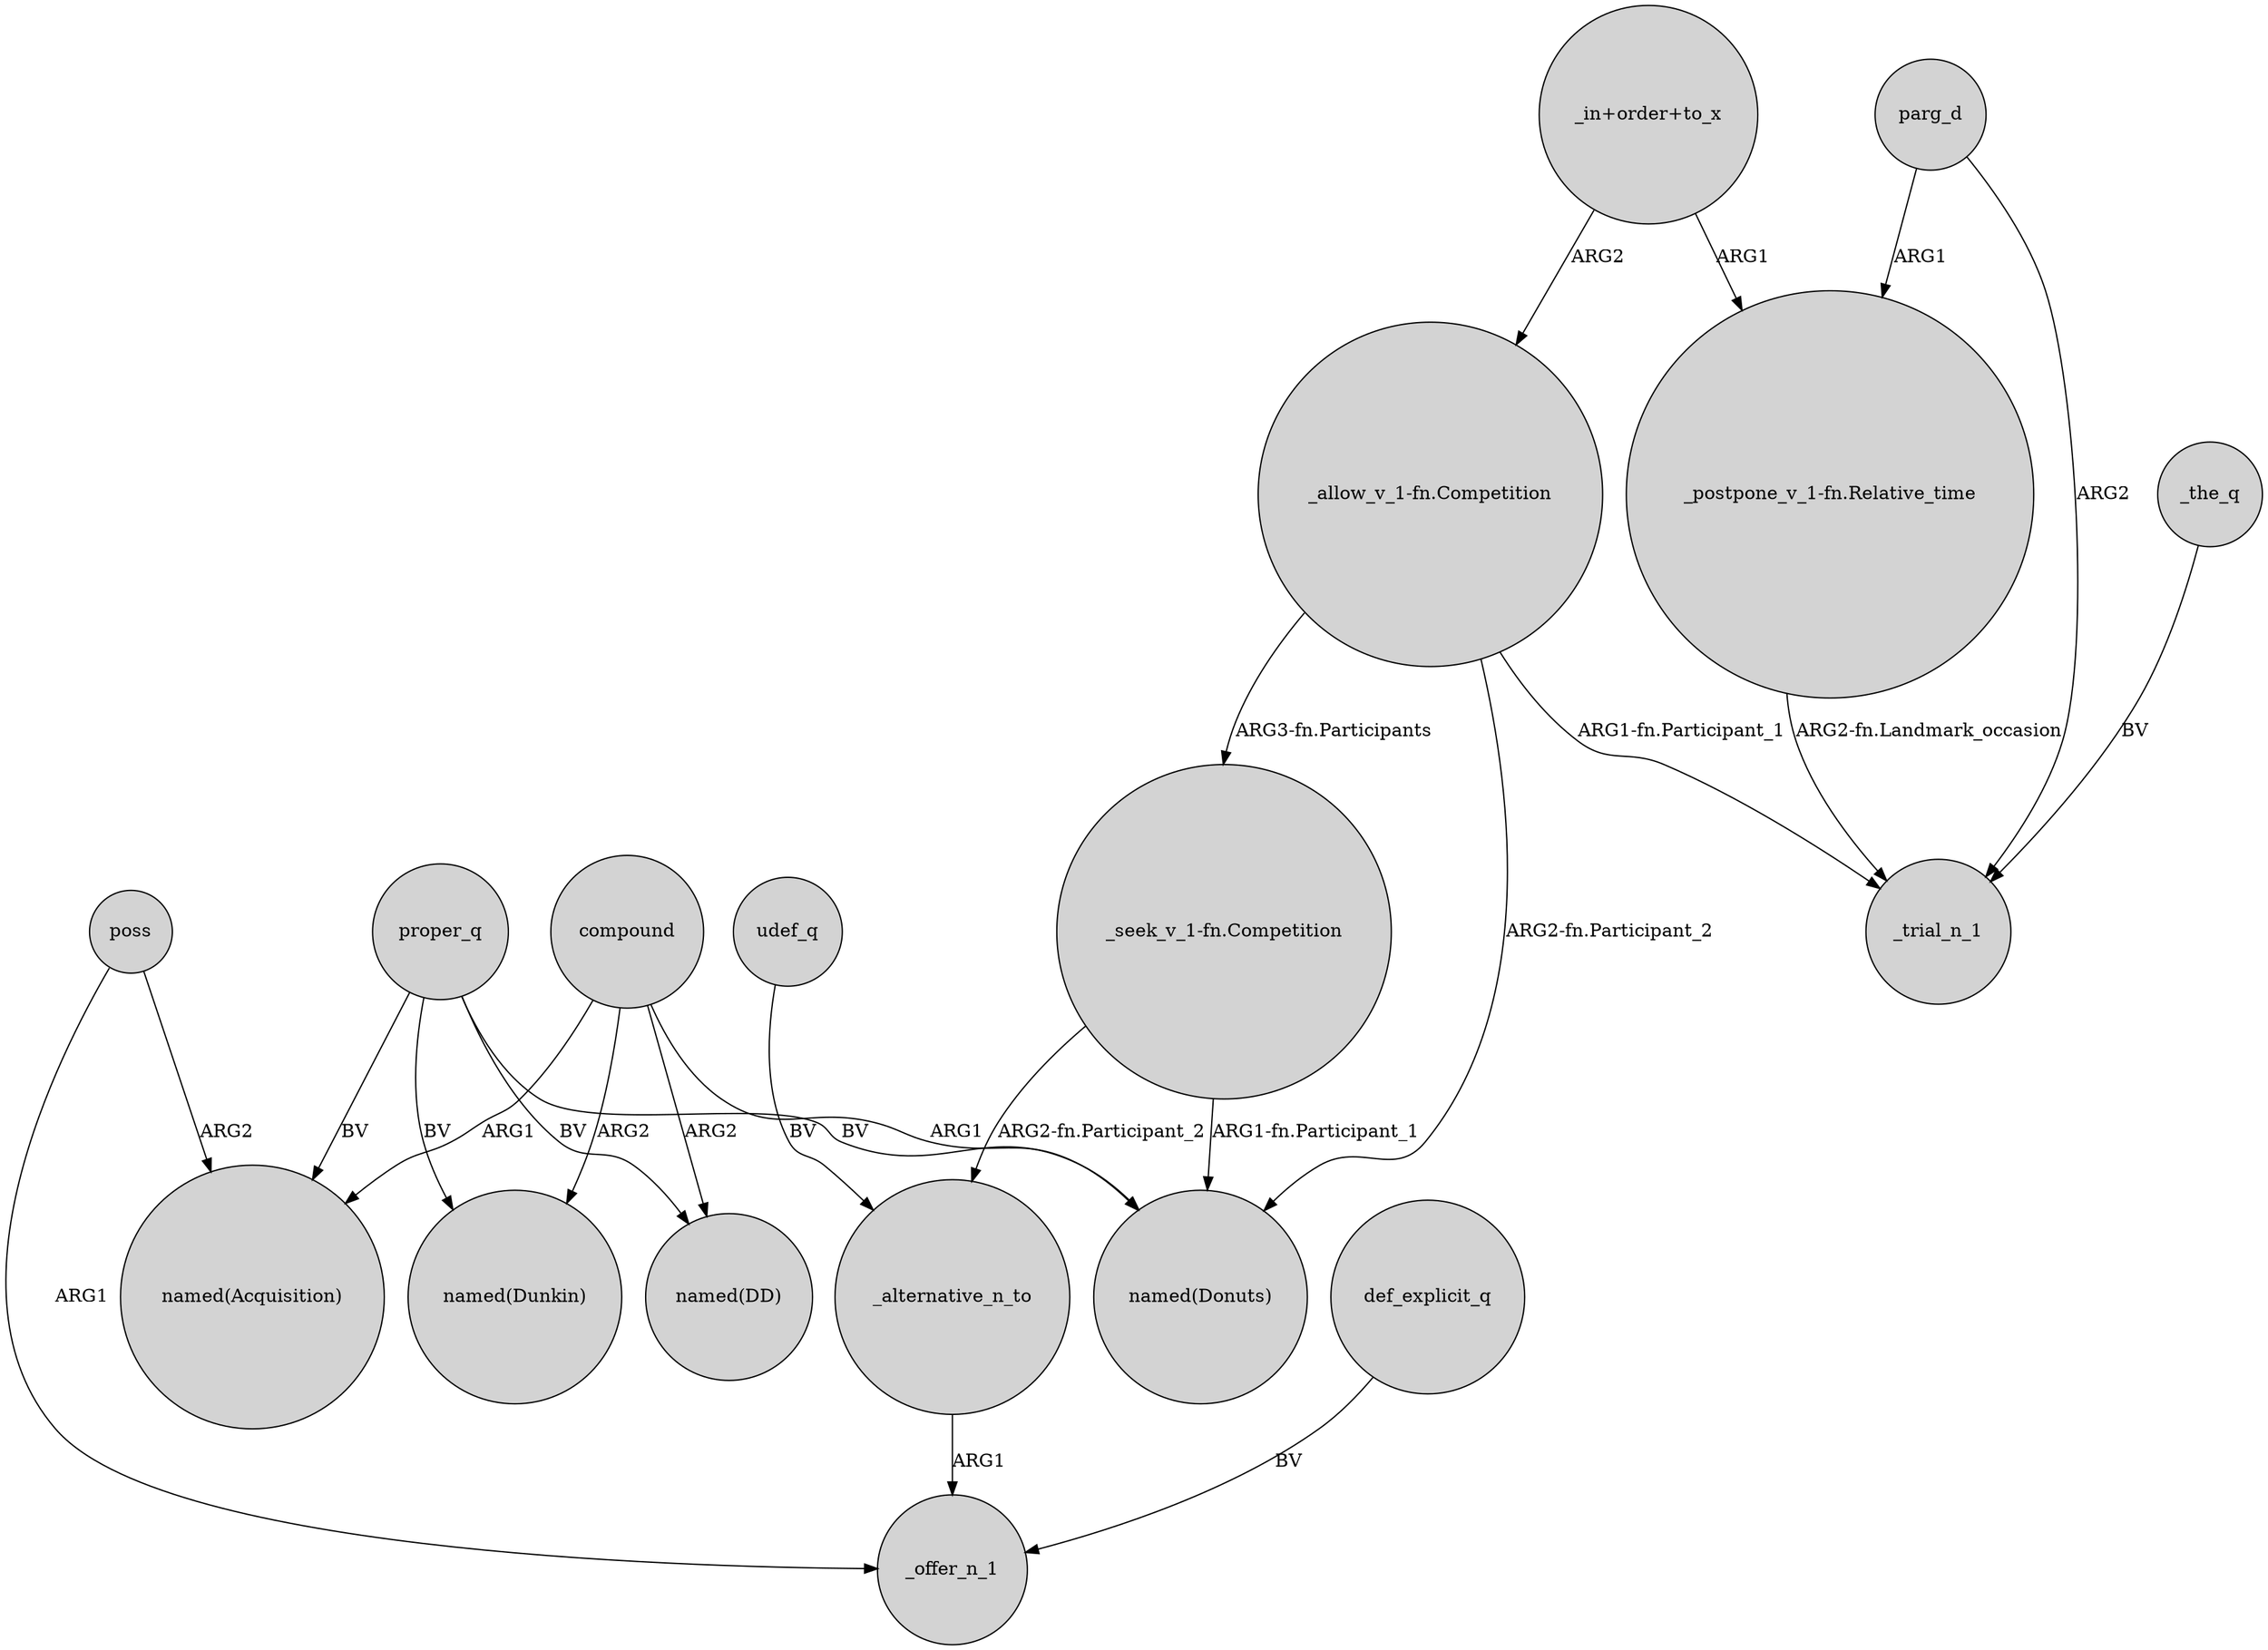 digraph {
	node [shape=circle style=filled]
	udef_q -> _alternative_n_to [label=BV]
	"_in+order+to_x" -> "_postpone_v_1-fn.Relative_time" [label=ARG1]
	"_allow_v_1-fn.Competition" -> "_seek_v_1-fn.Competition" [label="ARG3-fn.Participants"]
	compound -> "named(DD)" [label=ARG2]
	compound -> "named(Donuts)" [label=ARG1]
	"_allow_v_1-fn.Competition" -> "named(Donuts)" [label="ARG2-fn.Participant_2"]
	_alternative_n_to -> _offer_n_1 [label=ARG1]
	parg_d -> "_postpone_v_1-fn.Relative_time" [label=ARG1]
	proper_q -> "named(Dunkin)" [label=BV]
	proper_q -> "named(DD)" [label=BV]
	poss -> "named(Acquisition)" [label=ARG2]
	"_seek_v_1-fn.Competition" -> "named(Donuts)" [label="ARG1-fn.Participant_1"]
	_the_q -> _trial_n_1 [label=BV]
	poss -> _offer_n_1 [label=ARG1]
	compound -> "named(Dunkin)" [label=ARG2]
	compound -> "named(Acquisition)" [label=ARG1]
	def_explicit_q -> _offer_n_1 [label=BV]
	"_postpone_v_1-fn.Relative_time" -> _trial_n_1 [label="ARG2-fn.Landmark_occasion"]
	"_allow_v_1-fn.Competition" -> _trial_n_1 [label="ARG1-fn.Participant_1"]
	proper_q -> "named(Acquisition)" [label=BV]
	"_in+order+to_x" -> "_allow_v_1-fn.Competition" [label=ARG2]
	parg_d -> _trial_n_1 [label=ARG2]
	"_seek_v_1-fn.Competition" -> _alternative_n_to [label="ARG2-fn.Participant_2"]
	proper_q -> "named(Donuts)" [label=BV]
}
